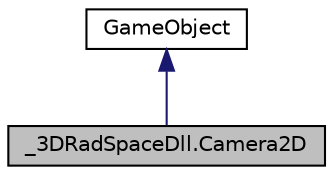 digraph "_3DRadSpaceDll.Camera2D"
{
 // LATEX_PDF_SIZE
  edge [fontname="Helvetica",fontsize="10",labelfontname="Helvetica",labelfontsize="10"];
  node [fontname="Helvetica",fontsize="10",shape=record];
  Node1 [label="_3DRadSpaceDll.Camera2D",height=0.2,width=0.4,color="black", fillcolor="grey75", style="filled", fontcolor="black",tooltip="Camera class for 2D projects. Used to draw 2D scenes."];
  Node2 -> Node1 [dir="back",color="midnightblue",fontsize="10",style="solid",fontname="Helvetica"];
  Node2 [label="GameObject",height=0.2,width=0.4,color="black", fillcolor="white", style="filled",URL="$class__3_d_rad_space_dll_1_1_game_object.html",tooltip="Base class for all 3DRadSpace objects."];
}
